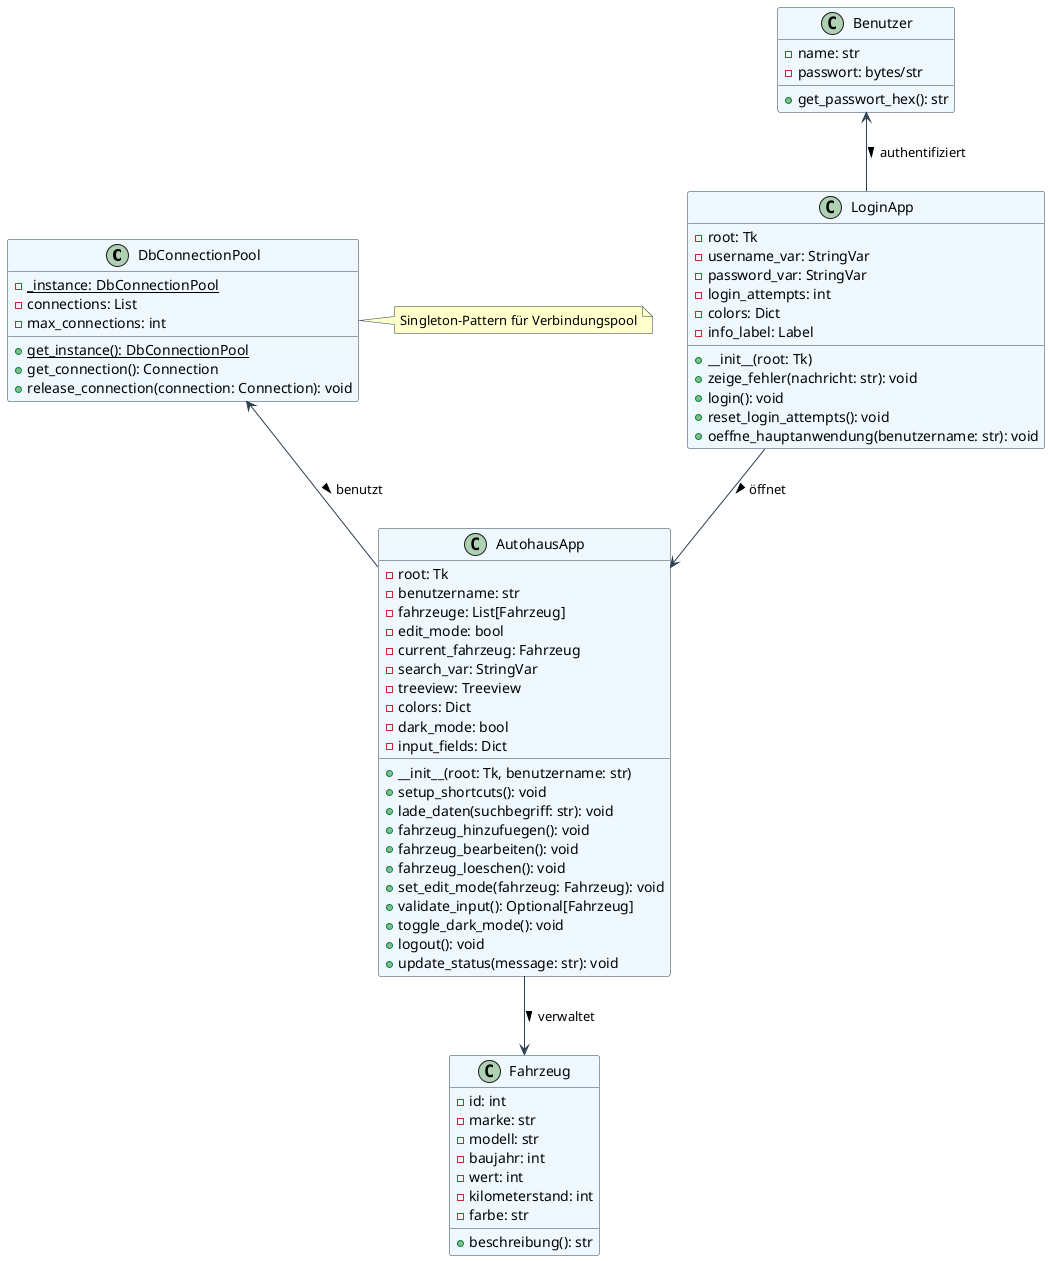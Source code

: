 @startuml Klassendiagramm

' Farbdefinitionen
skinparam class {
  BackgroundColor #f0f8ff
  BorderColor #2c3e50
  ArrowColor #2c3e50
}
skinparam stereotypeCBackgroundColor #a9dcdf
skinparam stereotypeABackgroundColor #c45e5e
skinparam note {
  BackgroundColor #ffffcc
  BorderColor #2c3e50
}

' Datenbankverbindung
class DbConnectionPool {
  - {static} _instance: DbConnectionPool
  - connections: List
  - max_connections: int
  + {static} get_instance(): DbConnectionPool
  + get_connection(): Connection
  + release_connection(connection: Connection): void
}

' Hilfsfunktionen für Datenbankverbindung
note right of DbConnectionPool
  Singleton-Pattern für Verbindungspool
end note

' Datenklassen
class Benutzer {
  - name: str
  - passwort: bytes/str
  + get_passwort_hex(): str
}

class Fahrzeug {
  - id: int
  - marke: str
  - modell: str
  - baujahr: int
  - wert: int
  - kilometerstand: int
  - farbe: str
  + beschreibung(): str
}

' GUI-Klassen
class LoginApp {
  - root: Tk
  - username_var: StringVar
  - password_var: StringVar
  - login_attempts: int
  - colors: Dict
  - info_label: Label
  + __init__(root: Tk)
  + zeige_fehler(nachricht: str): void
  + login(): void
  + reset_login_attempts(): void
  + oeffne_hauptanwendung(benutzername: str): void
}

class AutohausApp {
  - root: Tk
  - benutzername: str
  - fahrzeuge: List[Fahrzeug]
  - edit_mode: bool
  - current_fahrzeug: Fahrzeug
  - search_var: StringVar
  - treeview: Treeview
  - colors: Dict
  - dark_mode: bool
  - input_fields: Dict
  + __init__(root: Tk, benutzername: str)
  + setup_shortcuts(): void
  + lade_daten(suchbegriff: str): void
  + fahrzeug_hinzufuegen(): void
  + fahrzeug_bearbeiten(): void
  + fahrzeug_loeschen(): void
  + set_edit_mode(fahrzeug: Fahrzeug): void
  + validate_input(): Optional[Fahrzeug]
  + toggle_dark_mode(): void
  + logout(): void
  + update_status(message: str): void
}

' Beziehungen
DbConnectionPool <-- AutohausApp: benutzt >
Benutzer <-- LoginApp: authentifiziert >
LoginApp --> AutohausApp: öffnet >
AutohausApp --> Fahrzeug: verwaltet >

@enduml
